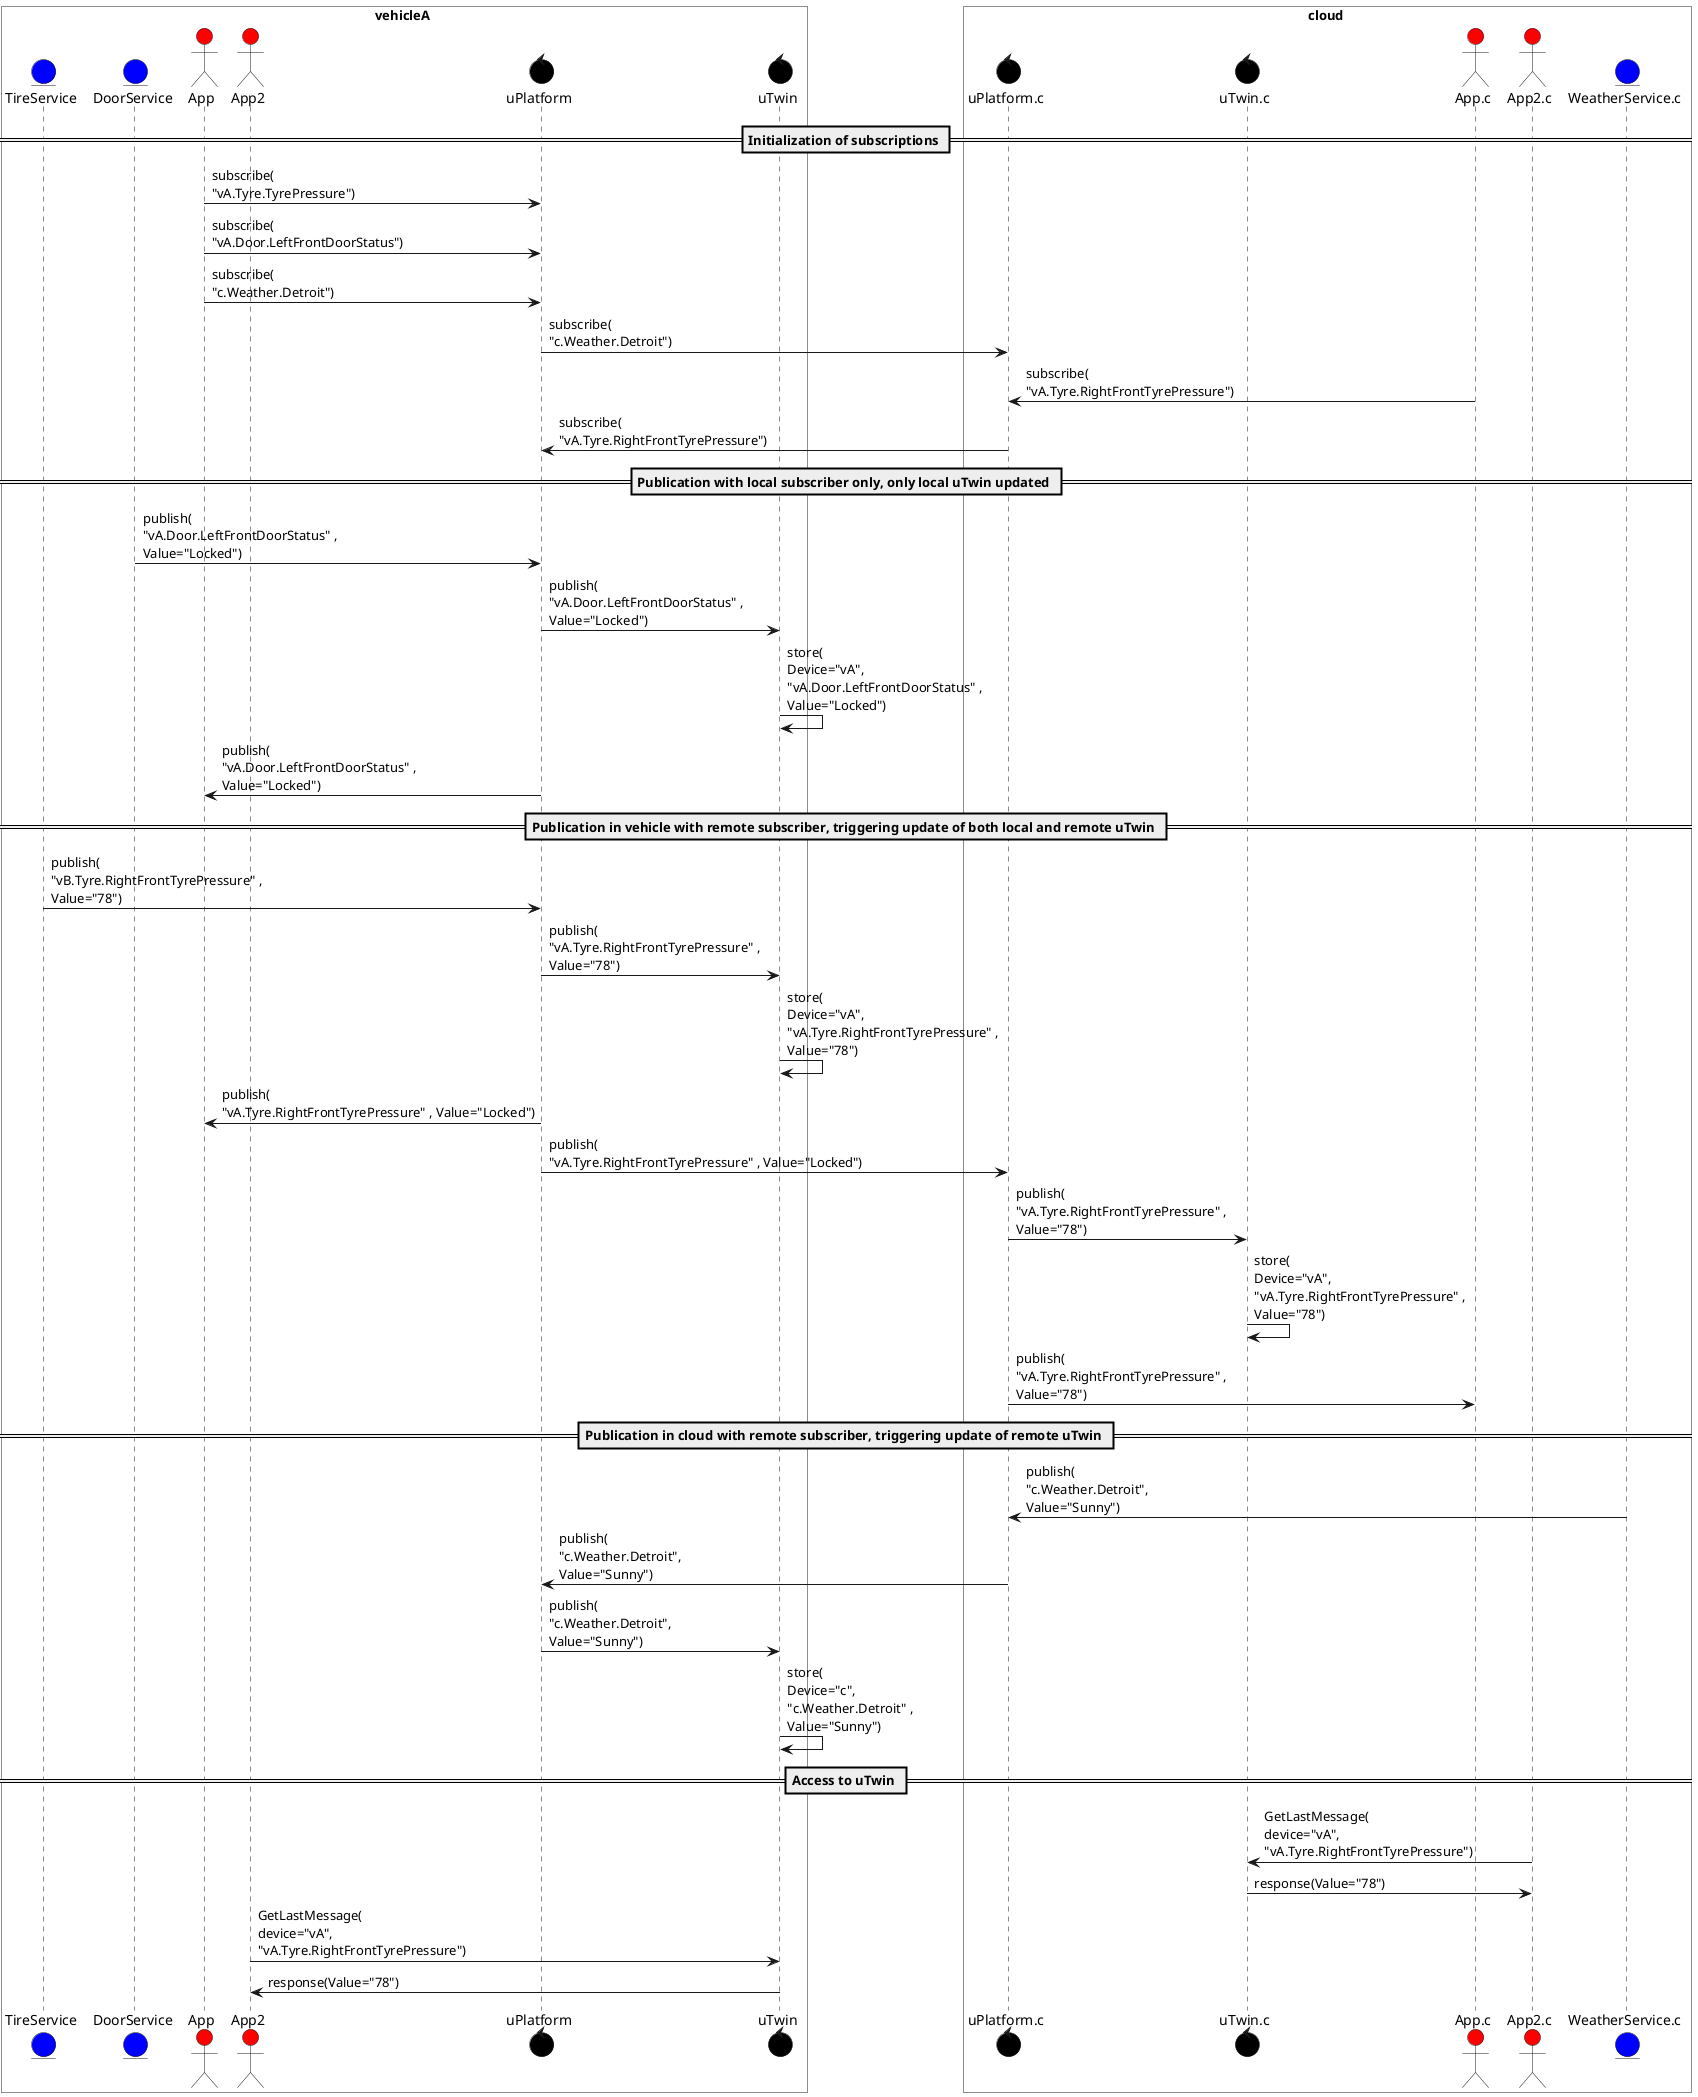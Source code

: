 @startuml
'https://plantuml.com/sequence-diagram

@startuml
box vehicleA #white
    entity TireService #blue
    entity DoorService #blue
    actor App #red
    actor App2 #red
    control uPlatform #black
    control uTwin #black
end box
    box cloud #white
    control uPlatform.c #black
    control uTwin.c #black
    actor App.c #red
    actor App2.c #red
    entity WeatherService.c #blue
end box

== Initialization of subscriptions == 

App -> uPlatform: subscribe(\n"vA.Tyre.TyrePressure")
App -> uPlatform: subscribe(\n"vA.Door.LeftFrontDoorStatus")
App -> uPlatform: subscribe(\n"c.Weather.Detroit")
uPlatform -> uPlatform.c: subscribe(\n"c.Weather.Detroit")
App.c -> uPlatform.c: subscribe(\n"vA.Tyre.RightFrontTyrePressure")
uPlatform.c -> uPlatform: subscribe(\n"vA.Tyre.RightFrontTyrePressure")

== Publication with local subscriber only, only local uTwin updated == 
DoorService -> uPlatform : publish(\n"vA.Door.LeftFrontDoorStatus" , \nValue="Locked")
uPlatform -> uTwin : publish(\n"vA.Door.LeftFrontDoorStatus" , \nValue="Locked")
uTwin -> uTwin : store(\nDevice="vA", \n"vA.Door.LeftFrontDoorStatus" , \nValue="Locked") 
uPlatform -> App : publish(\n"vA.Door.LeftFrontDoorStatus" , \nValue="Locked")

== Publication in vehicle with remote subscriber, triggering update of both local and remote uTwin == 
TireService -> uPlatform : publish(\n"vB.Tyre.RightFrontTyrePressure" , \nValue="78")
uPlatform -> uTwin : publish(\n"vA.Tyre.RightFrontTyrePressure" , \nValue="78")
uTwin -> uTwin : store(\nDevice="vA", \n"vA.Tyre.RightFrontTyrePressure" , \nValue="78") 
uPlatform -> App : publish(\n"vA.Tyre.RightFrontTyrePressure" , Value="Locked")
uPlatform -> uPlatform.c : publish(\n"vA.Tyre.RightFrontTyrePressure" , Value="Locked")
uPlatform.c -> uTwin.c : publish(\n"vA.Tyre.RightFrontTyrePressure" , \nValue="78")
uTwin.c -> uTwin.c : store(\nDevice="vA", \n"vA.Tyre.RightFrontTyrePressure" , \nValue="78") 
uPlatform.c -> App.c : publish(\n"vA.Tyre.RightFrontTyrePressure" , \nValue="78")

== Publication in cloud with remote subscriber, triggering update of remote uTwin == 
WeatherService.c -> uPlatform.c : publish(\n"c.Weather.Detroit", \nValue="Sunny")
uPlatform.c -> uPlatform : publish(\n"c.Weather.Detroit", \nValue="Sunny")
uPlatform -> uTwin : publish(\n"c.Weather.Detroit", \nValue="Sunny")
uTwin -> uTwin : store(\nDevice="c", \n"c.Weather.Detroit" , \nValue="Sunny") 

== Access to uTwin == 
App2.c -> uTwin.c : GetLastMessage(\ndevice="vA", \n"vA.Tyre.RightFrontTyrePressure")
uTwin.c -> App2.c : response(Value="78")

App2 -> uTwin : GetLastMessage(\ndevice="vA", \n"vA.Tyre.RightFrontTyrePressure")
uTwin -> App2 : response(Value="78")


@enduml